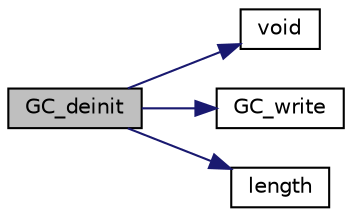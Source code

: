 digraph "GC_deinit"
{
  edge [fontname="Helvetica",fontsize="10",labelfontname="Helvetica",labelfontsize="10"];
  node [fontname="Helvetica",fontsize="10",shape=record];
  rankdir="LR";
  Node899 [label="GC_deinit",height=0.2,width=0.4,color="black", fillcolor="grey75", style="filled", fontcolor="black"];
  Node899 -> Node900 [color="midnightblue",fontsize="10",style="solid",fontname="Helvetica"];
  Node900 [label="void",height=0.2,width=0.4,color="black", fillcolor="white", style="filled",URL="$d0/daa/gc_8h.html#a7e0f997409f0b1753e44b648fcd6fc39"];
  Node899 -> Node901 [color="midnightblue",fontsize="10",style="solid",fontname="Helvetica"];
  Node901 [label="GC_write",height=0.2,width=0.4,color="black", fillcolor="white", style="filled",URL="$de/dd3/gc_2misc_8c.html#a5e8116978afd3c1d06874966fa6fc9c5"];
  Node899 -> Node902 [color="midnightblue",fontsize="10",style="solid",fontname="Helvetica"];
  Node902 [label="length",height=0.2,width=0.4,color="black", fillcolor="white", style="filled",URL="$db/d34/_k_i_n_set_options_8m.html#a5e0258c639a26425f868c8129a9a0329"];
}
